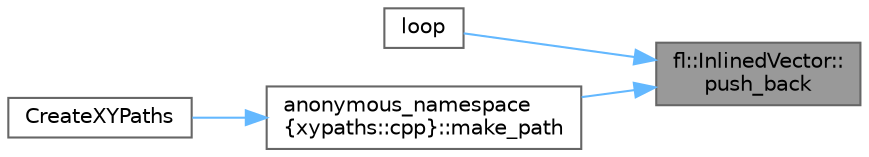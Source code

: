 digraph "fl::InlinedVector::push_back"
{
 // INTERACTIVE_SVG=YES
 // LATEX_PDF_SIZE
  bgcolor="transparent";
  edge [fontname=Helvetica,fontsize=10,labelfontname=Helvetica,labelfontsize=10];
  node [fontname=Helvetica,fontsize=10,shape=box,height=0.2,width=0.4];
  rankdir="RL";
  Node1 [id="Node000001",label="fl::InlinedVector::\lpush_back",height=0.2,width=0.4,color="gray40", fillcolor="grey60", style="filled", fontcolor="black",tooltip=" "];
  Node1 -> Node2 [id="edge1_Node000001_Node000002",dir="back",color="steelblue1",style="solid",tooltip=" "];
  Node2 [id="Node000002",label="loop",height=0.2,width=0.4,color="grey40", fillcolor="white", style="filled",URL="$d6/d1a/examples_2_downscale_2downscale_8h_afe461d27b9c48d5921c00d521181f12f.html#afe461d27b9c48d5921c00d521181f12f",tooltip=" "];
  Node1 -> Node3 [id="edge2_Node000001_Node000003",dir="back",color="steelblue1",style="solid",tooltip=" "];
  Node3 [id="Node000003",label="anonymous_namespace\l\{xypaths::cpp\}::make_path",height=0.2,width=0.4,color="grey40", fillcolor="white", style="filled",URL="$d7/d76/namespaceanonymous__namespace_02xypaths_8cpp_03_a8091017d8d8c14f1197f3480df54acf5.html#a8091017d8d8c14f1197f3480df54acf5",tooltip=" "];
  Node3 -> Node4 [id="edge3_Node000003_Node000004",dir="back",color="steelblue1",style="solid",tooltip=" "];
  Node4 [id="Node000004",label="CreateXYPaths",height=0.2,width=0.4,color="grey40", fillcolor="white", style="filled",URL="$dd/d96/_downscale_2src_2xypaths_8cpp_a216df6dfd9fcc2f1644620313c78ce51.html#a216df6dfd9fcc2f1644620313c78ce51",tooltip=" "];
}
